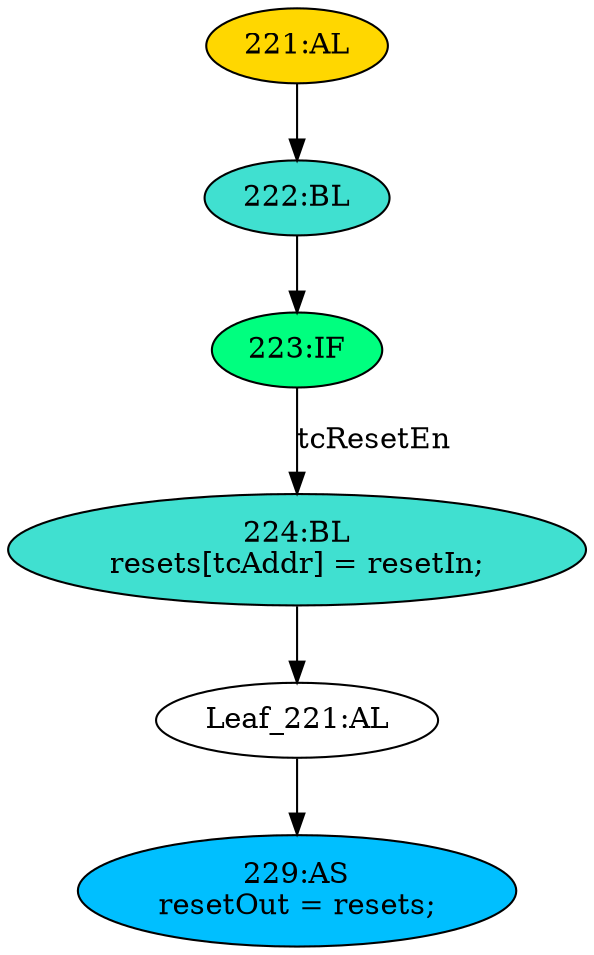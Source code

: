 strict digraph "compose( ,  )" {
	node [label="\N"];
	"Leaf_221:AL"	 [def_var="['resets']",
		label="Leaf_221:AL"];
	"229:AS"	 [ast="<pyverilog.vparser.ast.Assign object at 0x7fd6acdff710>",
		def_var="['resetOut']",
		fillcolor=deepskyblue,
		label="229:AS
resetOut = resets;",
		statements="[]",
		style=filled,
		typ=Assign,
		use_var="['resets']"];
	"Leaf_221:AL" -> "229:AS";
	"222:BL"	 [ast="<pyverilog.vparser.ast.Block object at 0x7fd6acdf5850>",
		fillcolor=turquoise,
		label="222:BL",
		statements="[]",
		style=filled,
		typ=Block];
	"223:IF"	 [ast="<pyverilog.vparser.ast.IfStatement object at 0x7fd6acda6a50>",
		fillcolor=springgreen,
		label="223:IF",
		statements="[]",
		style=filled,
		typ=IfStatement];
	"222:BL" -> "223:IF"	 [cond="[]",
		lineno=None];
	"224:BL"	 [ast="<pyverilog.vparser.ast.Block object at 0x7fd6acdf5f50>",
		fillcolor=turquoise,
		label="224:BL
resets[tcAddr] = resetIn;",
		statements="[<pyverilog.vparser.ast.BlockingSubstitution object at 0x7fd6acdf53d0>]",
		style=filled,
		typ=Block];
	"223:IF" -> "224:BL"	 [cond="['tcResetEn']",
		label=tcResetEn,
		lineno=223];
	"224:BL" -> "Leaf_221:AL"	 [cond="[]",
		lineno=None];
	"221:AL"	 [ast="<pyverilog.vparser.ast.Always object at 0x7fd6acda6950>",
		clk_sens=False,
		fillcolor=gold,
		label="221:AL",
		sens="['tcResetEn']",
		statements="[]",
		style=filled,
		typ=Always,
		use_var="['tcResetEn', 'resetIn']"];
	"221:AL" -> "222:BL"	 [cond="[]",
		lineno=None];
}
